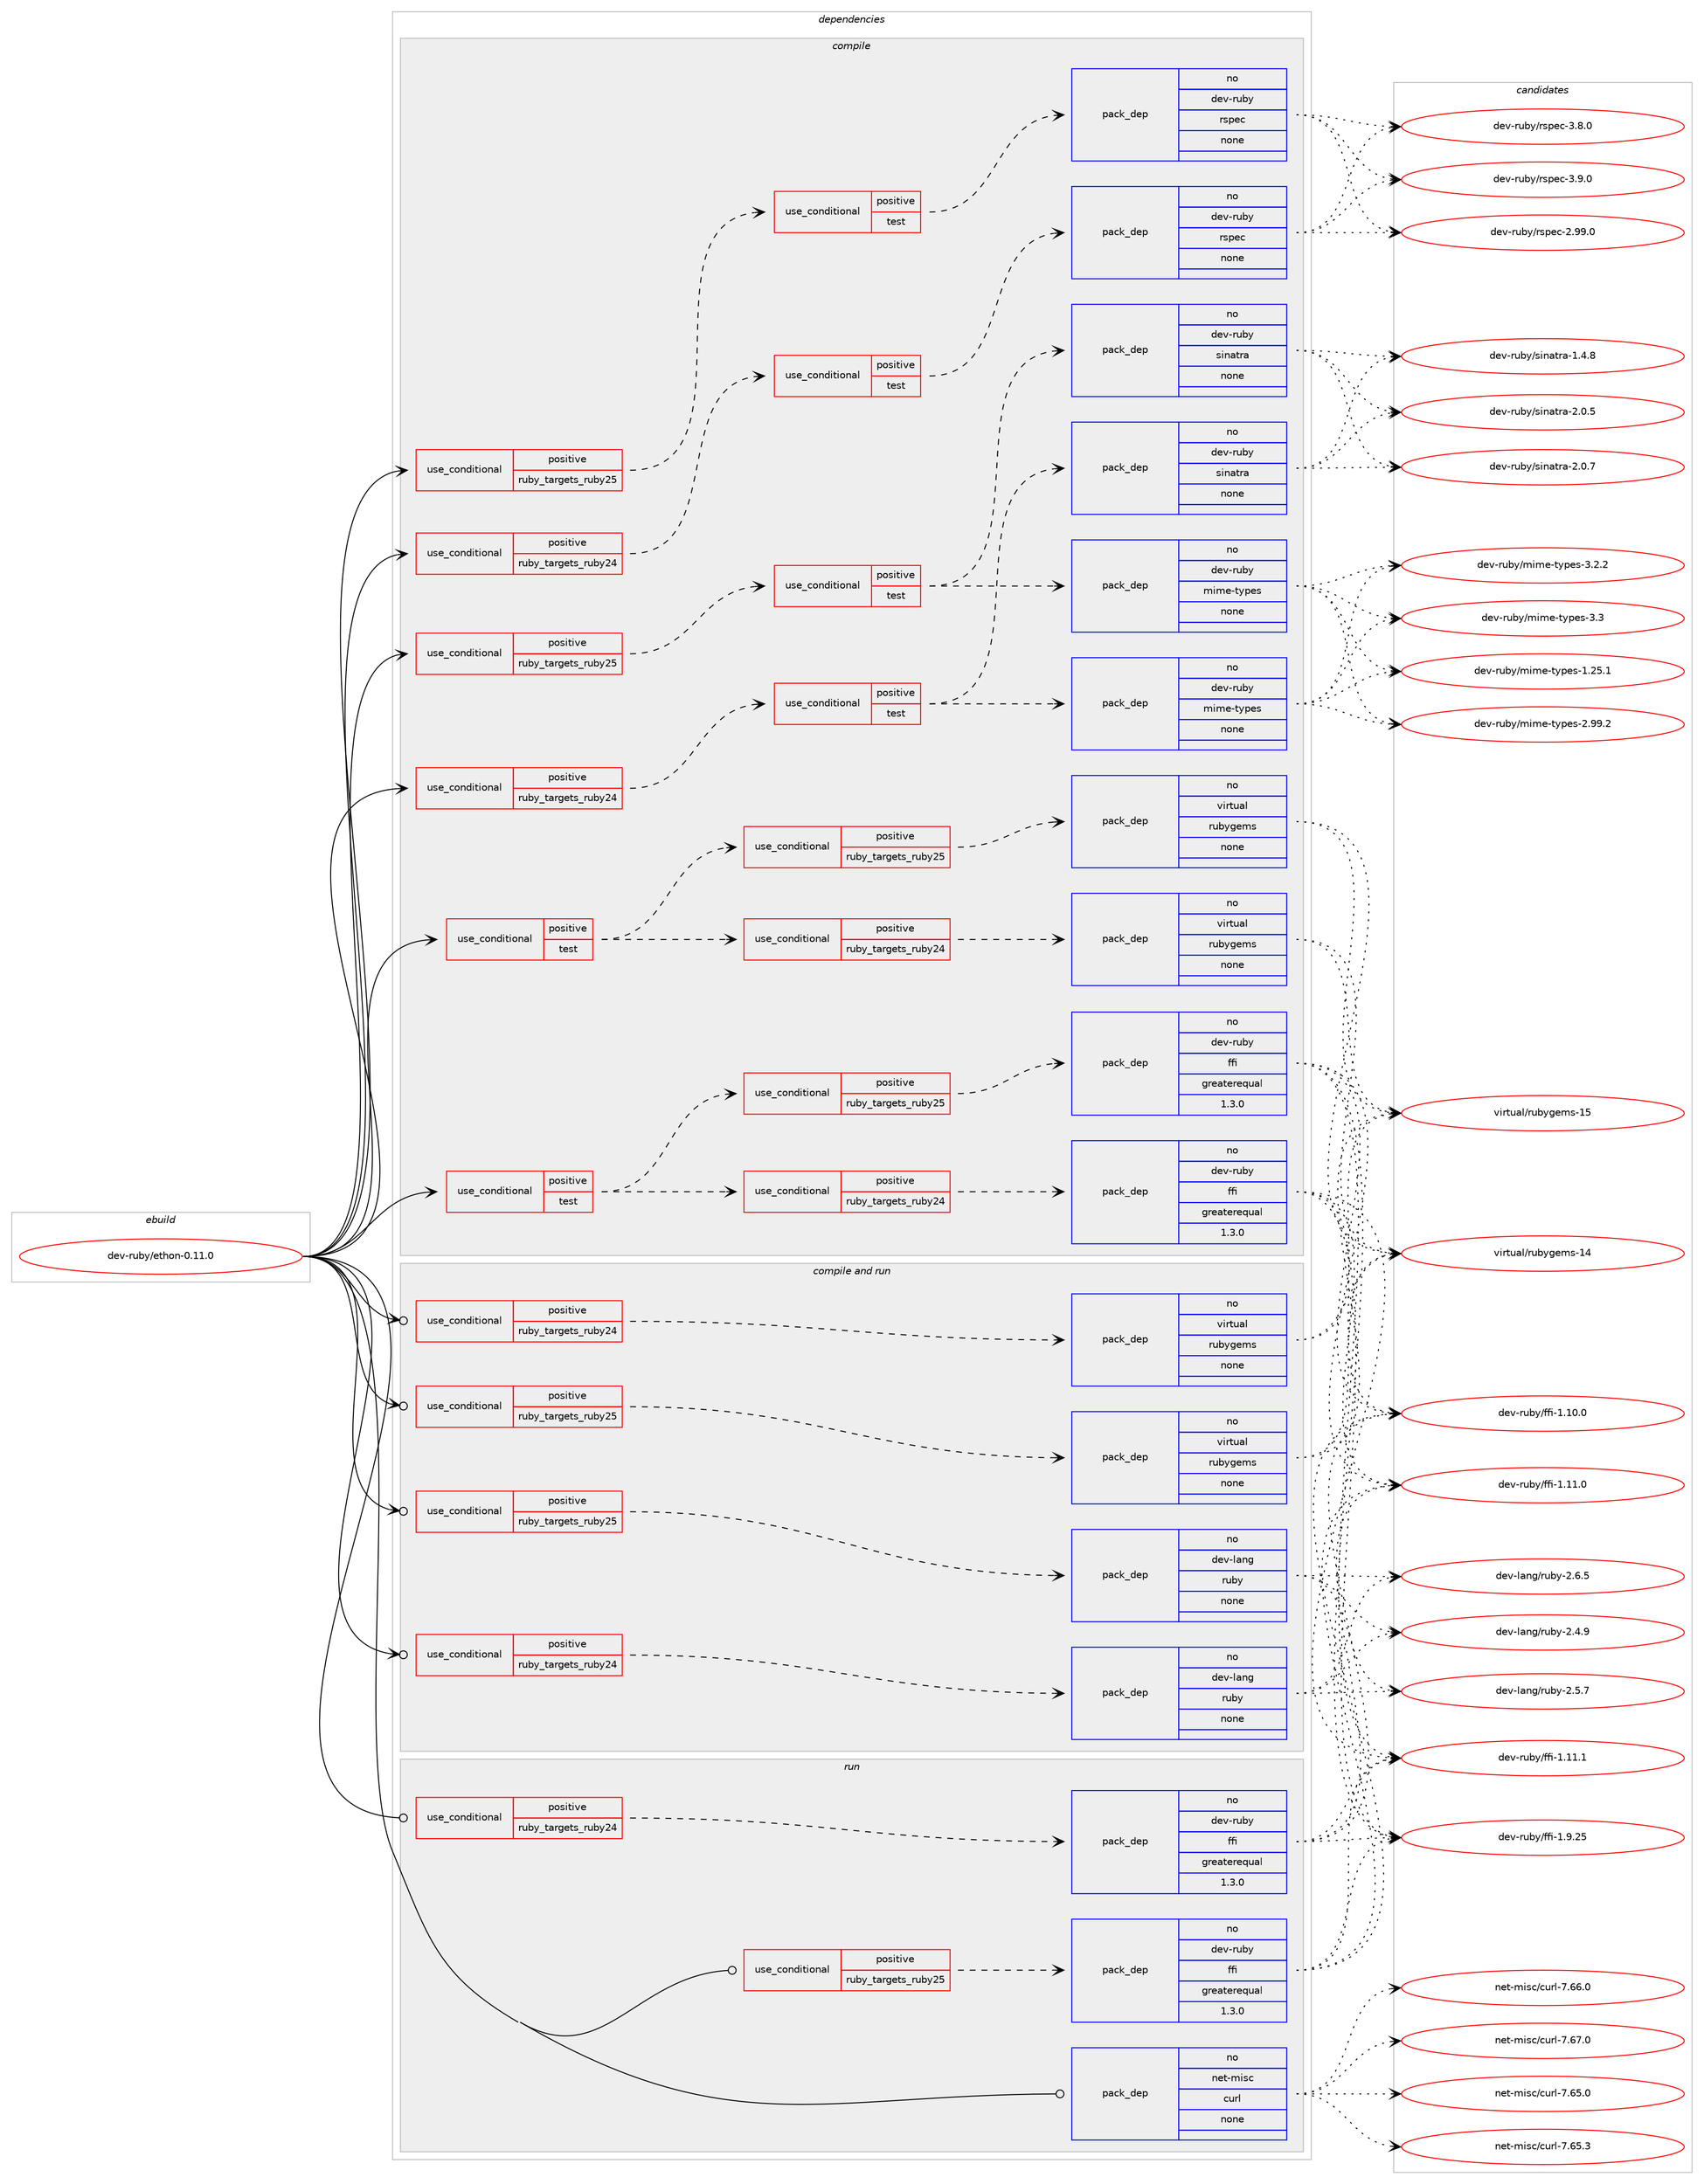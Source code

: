 digraph prolog {

# *************
# Graph options
# *************

newrank=true;
concentrate=true;
compound=true;
graph [rankdir=LR,fontname=Helvetica,fontsize=10,ranksep=1.5];#, ranksep=2.5, nodesep=0.2];
edge  [arrowhead=vee];
node  [fontname=Helvetica,fontsize=10];

# **********
# The ebuild
# **********

subgraph cluster_leftcol {
color=gray;
label=<<i>ebuild</i>>;
id [label="dev-ruby/ethon-0.11.0", color=red, width=4, href="../dev-ruby/ethon-0.11.0.svg"];
}

# ****************
# The dependencies
# ****************

subgraph cluster_midcol {
color=gray;
label=<<i>dependencies</i>>;
subgraph cluster_compile {
fillcolor="#eeeeee";
style=filled;
label=<<i>compile</i>>;
subgraph cond162651 {
dependency685764 [label=<<TABLE BORDER="0" CELLBORDER="1" CELLSPACING="0" CELLPADDING="4"><TR><TD ROWSPAN="3" CELLPADDING="10">use_conditional</TD></TR><TR><TD>positive</TD></TR><TR><TD>ruby_targets_ruby24</TD></TR></TABLE>>, shape=none, color=red];
subgraph cond162652 {
dependency685765 [label=<<TABLE BORDER="0" CELLBORDER="1" CELLSPACING="0" CELLPADDING="4"><TR><TD ROWSPAN="3" CELLPADDING="10">use_conditional</TD></TR><TR><TD>positive</TD></TR><TR><TD>test</TD></TR></TABLE>>, shape=none, color=red];
subgraph pack511147 {
dependency685766 [label=<<TABLE BORDER="0" CELLBORDER="1" CELLSPACING="0" CELLPADDING="4" WIDTH="220"><TR><TD ROWSPAN="6" CELLPADDING="30">pack_dep</TD></TR><TR><TD WIDTH="110">no</TD></TR><TR><TD>dev-ruby</TD></TR><TR><TD>rspec</TD></TR><TR><TD>none</TD></TR><TR><TD></TD></TR></TABLE>>, shape=none, color=blue];
}
dependency685765:e -> dependency685766:w [weight=20,style="dashed",arrowhead="vee"];
}
dependency685764:e -> dependency685765:w [weight=20,style="dashed",arrowhead="vee"];
}
id:e -> dependency685764:w [weight=20,style="solid",arrowhead="vee"];
subgraph cond162653 {
dependency685767 [label=<<TABLE BORDER="0" CELLBORDER="1" CELLSPACING="0" CELLPADDING="4"><TR><TD ROWSPAN="3" CELLPADDING="10">use_conditional</TD></TR><TR><TD>positive</TD></TR><TR><TD>ruby_targets_ruby24</TD></TR></TABLE>>, shape=none, color=red];
subgraph cond162654 {
dependency685768 [label=<<TABLE BORDER="0" CELLBORDER="1" CELLSPACING="0" CELLPADDING="4"><TR><TD ROWSPAN="3" CELLPADDING="10">use_conditional</TD></TR><TR><TD>positive</TD></TR><TR><TD>test</TD></TR></TABLE>>, shape=none, color=red];
subgraph pack511148 {
dependency685769 [label=<<TABLE BORDER="0" CELLBORDER="1" CELLSPACING="0" CELLPADDING="4" WIDTH="220"><TR><TD ROWSPAN="6" CELLPADDING="30">pack_dep</TD></TR><TR><TD WIDTH="110">no</TD></TR><TR><TD>dev-ruby</TD></TR><TR><TD>sinatra</TD></TR><TR><TD>none</TD></TR><TR><TD></TD></TR></TABLE>>, shape=none, color=blue];
}
dependency685768:e -> dependency685769:w [weight=20,style="dashed",arrowhead="vee"];
subgraph pack511149 {
dependency685770 [label=<<TABLE BORDER="0" CELLBORDER="1" CELLSPACING="0" CELLPADDING="4" WIDTH="220"><TR><TD ROWSPAN="6" CELLPADDING="30">pack_dep</TD></TR><TR><TD WIDTH="110">no</TD></TR><TR><TD>dev-ruby</TD></TR><TR><TD>mime-types</TD></TR><TR><TD>none</TD></TR><TR><TD></TD></TR></TABLE>>, shape=none, color=blue];
}
dependency685768:e -> dependency685770:w [weight=20,style="dashed",arrowhead="vee"];
}
dependency685767:e -> dependency685768:w [weight=20,style="dashed",arrowhead="vee"];
}
id:e -> dependency685767:w [weight=20,style="solid",arrowhead="vee"];
subgraph cond162655 {
dependency685771 [label=<<TABLE BORDER="0" CELLBORDER="1" CELLSPACING="0" CELLPADDING="4"><TR><TD ROWSPAN="3" CELLPADDING="10">use_conditional</TD></TR><TR><TD>positive</TD></TR><TR><TD>ruby_targets_ruby25</TD></TR></TABLE>>, shape=none, color=red];
subgraph cond162656 {
dependency685772 [label=<<TABLE BORDER="0" CELLBORDER="1" CELLSPACING="0" CELLPADDING="4"><TR><TD ROWSPAN="3" CELLPADDING="10">use_conditional</TD></TR><TR><TD>positive</TD></TR><TR><TD>test</TD></TR></TABLE>>, shape=none, color=red];
subgraph pack511150 {
dependency685773 [label=<<TABLE BORDER="0" CELLBORDER="1" CELLSPACING="0" CELLPADDING="4" WIDTH="220"><TR><TD ROWSPAN="6" CELLPADDING="30">pack_dep</TD></TR><TR><TD WIDTH="110">no</TD></TR><TR><TD>dev-ruby</TD></TR><TR><TD>rspec</TD></TR><TR><TD>none</TD></TR><TR><TD></TD></TR></TABLE>>, shape=none, color=blue];
}
dependency685772:e -> dependency685773:w [weight=20,style="dashed",arrowhead="vee"];
}
dependency685771:e -> dependency685772:w [weight=20,style="dashed",arrowhead="vee"];
}
id:e -> dependency685771:w [weight=20,style="solid",arrowhead="vee"];
subgraph cond162657 {
dependency685774 [label=<<TABLE BORDER="0" CELLBORDER="1" CELLSPACING="0" CELLPADDING="4"><TR><TD ROWSPAN="3" CELLPADDING="10">use_conditional</TD></TR><TR><TD>positive</TD></TR><TR><TD>ruby_targets_ruby25</TD></TR></TABLE>>, shape=none, color=red];
subgraph cond162658 {
dependency685775 [label=<<TABLE BORDER="0" CELLBORDER="1" CELLSPACING="0" CELLPADDING="4"><TR><TD ROWSPAN="3" CELLPADDING="10">use_conditional</TD></TR><TR><TD>positive</TD></TR><TR><TD>test</TD></TR></TABLE>>, shape=none, color=red];
subgraph pack511151 {
dependency685776 [label=<<TABLE BORDER="0" CELLBORDER="1" CELLSPACING="0" CELLPADDING="4" WIDTH="220"><TR><TD ROWSPAN="6" CELLPADDING="30">pack_dep</TD></TR><TR><TD WIDTH="110">no</TD></TR><TR><TD>dev-ruby</TD></TR><TR><TD>sinatra</TD></TR><TR><TD>none</TD></TR><TR><TD></TD></TR></TABLE>>, shape=none, color=blue];
}
dependency685775:e -> dependency685776:w [weight=20,style="dashed",arrowhead="vee"];
subgraph pack511152 {
dependency685777 [label=<<TABLE BORDER="0" CELLBORDER="1" CELLSPACING="0" CELLPADDING="4" WIDTH="220"><TR><TD ROWSPAN="6" CELLPADDING="30">pack_dep</TD></TR><TR><TD WIDTH="110">no</TD></TR><TR><TD>dev-ruby</TD></TR><TR><TD>mime-types</TD></TR><TR><TD>none</TD></TR><TR><TD></TD></TR></TABLE>>, shape=none, color=blue];
}
dependency685775:e -> dependency685777:w [weight=20,style="dashed",arrowhead="vee"];
}
dependency685774:e -> dependency685775:w [weight=20,style="dashed",arrowhead="vee"];
}
id:e -> dependency685774:w [weight=20,style="solid",arrowhead="vee"];
subgraph cond162659 {
dependency685778 [label=<<TABLE BORDER="0" CELLBORDER="1" CELLSPACING="0" CELLPADDING="4"><TR><TD ROWSPAN="3" CELLPADDING="10">use_conditional</TD></TR><TR><TD>positive</TD></TR><TR><TD>test</TD></TR></TABLE>>, shape=none, color=red];
subgraph cond162660 {
dependency685779 [label=<<TABLE BORDER="0" CELLBORDER="1" CELLSPACING="0" CELLPADDING="4"><TR><TD ROWSPAN="3" CELLPADDING="10">use_conditional</TD></TR><TR><TD>positive</TD></TR><TR><TD>ruby_targets_ruby24</TD></TR></TABLE>>, shape=none, color=red];
subgraph pack511153 {
dependency685780 [label=<<TABLE BORDER="0" CELLBORDER="1" CELLSPACING="0" CELLPADDING="4" WIDTH="220"><TR><TD ROWSPAN="6" CELLPADDING="30">pack_dep</TD></TR><TR><TD WIDTH="110">no</TD></TR><TR><TD>dev-ruby</TD></TR><TR><TD>ffi</TD></TR><TR><TD>greaterequal</TD></TR><TR><TD>1.3.0</TD></TR></TABLE>>, shape=none, color=blue];
}
dependency685779:e -> dependency685780:w [weight=20,style="dashed",arrowhead="vee"];
}
dependency685778:e -> dependency685779:w [weight=20,style="dashed",arrowhead="vee"];
subgraph cond162661 {
dependency685781 [label=<<TABLE BORDER="0" CELLBORDER="1" CELLSPACING="0" CELLPADDING="4"><TR><TD ROWSPAN="3" CELLPADDING="10">use_conditional</TD></TR><TR><TD>positive</TD></TR><TR><TD>ruby_targets_ruby25</TD></TR></TABLE>>, shape=none, color=red];
subgraph pack511154 {
dependency685782 [label=<<TABLE BORDER="0" CELLBORDER="1" CELLSPACING="0" CELLPADDING="4" WIDTH="220"><TR><TD ROWSPAN="6" CELLPADDING="30">pack_dep</TD></TR><TR><TD WIDTH="110">no</TD></TR><TR><TD>dev-ruby</TD></TR><TR><TD>ffi</TD></TR><TR><TD>greaterequal</TD></TR><TR><TD>1.3.0</TD></TR></TABLE>>, shape=none, color=blue];
}
dependency685781:e -> dependency685782:w [weight=20,style="dashed",arrowhead="vee"];
}
dependency685778:e -> dependency685781:w [weight=20,style="dashed",arrowhead="vee"];
}
id:e -> dependency685778:w [weight=20,style="solid",arrowhead="vee"];
subgraph cond162662 {
dependency685783 [label=<<TABLE BORDER="0" CELLBORDER="1" CELLSPACING="0" CELLPADDING="4"><TR><TD ROWSPAN="3" CELLPADDING="10">use_conditional</TD></TR><TR><TD>positive</TD></TR><TR><TD>test</TD></TR></TABLE>>, shape=none, color=red];
subgraph cond162663 {
dependency685784 [label=<<TABLE BORDER="0" CELLBORDER="1" CELLSPACING="0" CELLPADDING="4"><TR><TD ROWSPAN="3" CELLPADDING="10">use_conditional</TD></TR><TR><TD>positive</TD></TR><TR><TD>ruby_targets_ruby24</TD></TR></TABLE>>, shape=none, color=red];
subgraph pack511155 {
dependency685785 [label=<<TABLE BORDER="0" CELLBORDER="1" CELLSPACING="0" CELLPADDING="4" WIDTH="220"><TR><TD ROWSPAN="6" CELLPADDING="30">pack_dep</TD></TR><TR><TD WIDTH="110">no</TD></TR><TR><TD>virtual</TD></TR><TR><TD>rubygems</TD></TR><TR><TD>none</TD></TR><TR><TD></TD></TR></TABLE>>, shape=none, color=blue];
}
dependency685784:e -> dependency685785:w [weight=20,style="dashed",arrowhead="vee"];
}
dependency685783:e -> dependency685784:w [weight=20,style="dashed",arrowhead="vee"];
subgraph cond162664 {
dependency685786 [label=<<TABLE BORDER="0" CELLBORDER="1" CELLSPACING="0" CELLPADDING="4"><TR><TD ROWSPAN="3" CELLPADDING="10">use_conditional</TD></TR><TR><TD>positive</TD></TR><TR><TD>ruby_targets_ruby25</TD></TR></TABLE>>, shape=none, color=red];
subgraph pack511156 {
dependency685787 [label=<<TABLE BORDER="0" CELLBORDER="1" CELLSPACING="0" CELLPADDING="4" WIDTH="220"><TR><TD ROWSPAN="6" CELLPADDING="30">pack_dep</TD></TR><TR><TD WIDTH="110">no</TD></TR><TR><TD>virtual</TD></TR><TR><TD>rubygems</TD></TR><TR><TD>none</TD></TR><TR><TD></TD></TR></TABLE>>, shape=none, color=blue];
}
dependency685786:e -> dependency685787:w [weight=20,style="dashed",arrowhead="vee"];
}
dependency685783:e -> dependency685786:w [weight=20,style="dashed",arrowhead="vee"];
}
id:e -> dependency685783:w [weight=20,style="solid",arrowhead="vee"];
}
subgraph cluster_compileandrun {
fillcolor="#eeeeee";
style=filled;
label=<<i>compile and run</i>>;
subgraph cond162665 {
dependency685788 [label=<<TABLE BORDER="0" CELLBORDER="1" CELLSPACING="0" CELLPADDING="4"><TR><TD ROWSPAN="3" CELLPADDING="10">use_conditional</TD></TR><TR><TD>positive</TD></TR><TR><TD>ruby_targets_ruby24</TD></TR></TABLE>>, shape=none, color=red];
subgraph pack511157 {
dependency685789 [label=<<TABLE BORDER="0" CELLBORDER="1" CELLSPACING="0" CELLPADDING="4" WIDTH="220"><TR><TD ROWSPAN="6" CELLPADDING="30">pack_dep</TD></TR><TR><TD WIDTH="110">no</TD></TR><TR><TD>dev-lang</TD></TR><TR><TD>ruby</TD></TR><TR><TD>none</TD></TR><TR><TD></TD></TR></TABLE>>, shape=none, color=blue];
}
dependency685788:e -> dependency685789:w [weight=20,style="dashed",arrowhead="vee"];
}
id:e -> dependency685788:w [weight=20,style="solid",arrowhead="odotvee"];
subgraph cond162666 {
dependency685790 [label=<<TABLE BORDER="0" CELLBORDER="1" CELLSPACING="0" CELLPADDING="4"><TR><TD ROWSPAN="3" CELLPADDING="10">use_conditional</TD></TR><TR><TD>positive</TD></TR><TR><TD>ruby_targets_ruby24</TD></TR></TABLE>>, shape=none, color=red];
subgraph pack511158 {
dependency685791 [label=<<TABLE BORDER="0" CELLBORDER="1" CELLSPACING="0" CELLPADDING="4" WIDTH="220"><TR><TD ROWSPAN="6" CELLPADDING="30">pack_dep</TD></TR><TR><TD WIDTH="110">no</TD></TR><TR><TD>virtual</TD></TR><TR><TD>rubygems</TD></TR><TR><TD>none</TD></TR><TR><TD></TD></TR></TABLE>>, shape=none, color=blue];
}
dependency685790:e -> dependency685791:w [weight=20,style="dashed",arrowhead="vee"];
}
id:e -> dependency685790:w [weight=20,style="solid",arrowhead="odotvee"];
subgraph cond162667 {
dependency685792 [label=<<TABLE BORDER="0" CELLBORDER="1" CELLSPACING="0" CELLPADDING="4"><TR><TD ROWSPAN="3" CELLPADDING="10">use_conditional</TD></TR><TR><TD>positive</TD></TR><TR><TD>ruby_targets_ruby25</TD></TR></TABLE>>, shape=none, color=red];
subgraph pack511159 {
dependency685793 [label=<<TABLE BORDER="0" CELLBORDER="1" CELLSPACING="0" CELLPADDING="4" WIDTH="220"><TR><TD ROWSPAN="6" CELLPADDING="30">pack_dep</TD></TR><TR><TD WIDTH="110">no</TD></TR><TR><TD>dev-lang</TD></TR><TR><TD>ruby</TD></TR><TR><TD>none</TD></TR><TR><TD></TD></TR></TABLE>>, shape=none, color=blue];
}
dependency685792:e -> dependency685793:w [weight=20,style="dashed",arrowhead="vee"];
}
id:e -> dependency685792:w [weight=20,style="solid",arrowhead="odotvee"];
subgraph cond162668 {
dependency685794 [label=<<TABLE BORDER="0" CELLBORDER="1" CELLSPACING="0" CELLPADDING="4"><TR><TD ROWSPAN="3" CELLPADDING="10">use_conditional</TD></TR><TR><TD>positive</TD></TR><TR><TD>ruby_targets_ruby25</TD></TR></TABLE>>, shape=none, color=red];
subgraph pack511160 {
dependency685795 [label=<<TABLE BORDER="0" CELLBORDER="1" CELLSPACING="0" CELLPADDING="4" WIDTH="220"><TR><TD ROWSPAN="6" CELLPADDING="30">pack_dep</TD></TR><TR><TD WIDTH="110">no</TD></TR><TR><TD>virtual</TD></TR><TR><TD>rubygems</TD></TR><TR><TD>none</TD></TR><TR><TD></TD></TR></TABLE>>, shape=none, color=blue];
}
dependency685794:e -> dependency685795:w [weight=20,style="dashed",arrowhead="vee"];
}
id:e -> dependency685794:w [weight=20,style="solid",arrowhead="odotvee"];
}
subgraph cluster_run {
fillcolor="#eeeeee";
style=filled;
label=<<i>run</i>>;
subgraph cond162669 {
dependency685796 [label=<<TABLE BORDER="0" CELLBORDER="1" CELLSPACING="0" CELLPADDING="4"><TR><TD ROWSPAN="3" CELLPADDING="10">use_conditional</TD></TR><TR><TD>positive</TD></TR><TR><TD>ruby_targets_ruby24</TD></TR></TABLE>>, shape=none, color=red];
subgraph pack511161 {
dependency685797 [label=<<TABLE BORDER="0" CELLBORDER="1" CELLSPACING="0" CELLPADDING="4" WIDTH="220"><TR><TD ROWSPAN="6" CELLPADDING="30">pack_dep</TD></TR><TR><TD WIDTH="110">no</TD></TR><TR><TD>dev-ruby</TD></TR><TR><TD>ffi</TD></TR><TR><TD>greaterequal</TD></TR><TR><TD>1.3.0</TD></TR></TABLE>>, shape=none, color=blue];
}
dependency685796:e -> dependency685797:w [weight=20,style="dashed",arrowhead="vee"];
}
id:e -> dependency685796:w [weight=20,style="solid",arrowhead="odot"];
subgraph cond162670 {
dependency685798 [label=<<TABLE BORDER="0" CELLBORDER="1" CELLSPACING="0" CELLPADDING="4"><TR><TD ROWSPAN="3" CELLPADDING="10">use_conditional</TD></TR><TR><TD>positive</TD></TR><TR><TD>ruby_targets_ruby25</TD></TR></TABLE>>, shape=none, color=red];
subgraph pack511162 {
dependency685799 [label=<<TABLE BORDER="0" CELLBORDER="1" CELLSPACING="0" CELLPADDING="4" WIDTH="220"><TR><TD ROWSPAN="6" CELLPADDING="30">pack_dep</TD></TR><TR><TD WIDTH="110">no</TD></TR><TR><TD>dev-ruby</TD></TR><TR><TD>ffi</TD></TR><TR><TD>greaterequal</TD></TR><TR><TD>1.3.0</TD></TR></TABLE>>, shape=none, color=blue];
}
dependency685798:e -> dependency685799:w [weight=20,style="dashed",arrowhead="vee"];
}
id:e -> dependency685798:w [weight=20,style="solid",arrowhead="odot"];
subgraph pack511163 {
dependency685800 [label=<<TABLE BORDER="0" CELLBORDER="1" CELLSPACING="0" CELLPADDING="4" WIDTH="220"><TR><TD ROWSPAN="6" CELLPADDING="30">pack_dep</TD></TR><TR><TD WIDTH="110">no</TD></TR><TR><TD>net-misc</TD></TR><TR><TD>curl</TD></TR><TR><TD>none</TD></TR><TR><TD></TD></TR></TABLE>>, shape=none, color=blue];
}
id:e -> dependency685800:w [weight=20,style="solid",arrowhead="odot"];
}
}

# **************
# The candidates
# **************

subgraph cluster_choices {
rank=same;
color=gray;
label=<<i>candidates</i>>;

subgraph choice511147 {
color=black;
nodesep=1;
choice1001011184511411798121471141151121019945504657574648 [label="dev-ruby/rspec-2.99.0", color=red, width=4,href="../dev-ruby/rspec-2.99.0.svg"];
choice10010111845114117981214711411511210199455146564648 [label="dev-ruby/rspec-3.8.0", color=red, width=4,href="../dev-ruby/rspec-3.8.0.svg"];
choice10010111845114117981214711411511210199455146574648 [label="dev-ruby/rspec-3.9.0", color=red, width=4,href="../dev-ruby/rspec-3.9.0.svg"];
dependency685766:e -> choice1001011184511411798121471141151121019945504657574648:w [style=dotted,weight="100"];
dependency685766:e -> choice10010111845114117981214711411511210199455146564648:w [style=dotted,weight="100"];
dependency685766:e -> choice10010111845114117981214711411511210199455146574648:w [style=dotted,weight="100"];
}
subgraph choice511148 {
color=black;
nodesep=1;
choice1001011184511411798121471151051109711611497454946524656 [label="dev-ruby/sinatra-1.4.8", color=red, width=4,href="../dev-ruby/sinatra-1.4.8.svg"];
choice1001011184511411798121471151051109711611497455046484653 [label="dev-ruby/sinatra-2.0.5", color=red, width=4,href="../dev-ruby/sinatra-2.0.5.svg"];
choice1001011184511411798121471151051109711611497455046484655 [label="dev-ruby/sinatra-2.0.7", color=red, width=4,href="../dev-ruby/sinatra-2.0.7.svg"];
dependency685769:e -> choice1001011184511411798121471151051109711611497454946524656:w [style=dotted,weight="100"];
dependency685769:e -> choice1001011184511411798121471151051109711611497455046484653:w [style=dotted,weight="100"];
dependency685769:e -> choice1001011184511411798121471151051109711611497455046484655:w [style=dotted,weight="100"];
}
subgraph choice511149 {
color=black;
nodesep=1;
choice1001011184511411798121471091051091014511612111210111545494650534649 [label="dev-ruby/mime-types-1.25.1", color=red, width=4,href="../dev-ruby/mime-types-1.25.1.svg"];
choice1001011184511411798121471091051091014511612111210111545504657574650 [label="dev-ruby/mime-types-2.99.2", color=red, width=4,href="../dev-ruby/mime-types-2.99.2.svg"];
choice10010111845114117981214710910510910145116121112101115455146504650 [label="dev-ruby/mime-types-3.2.2", color=red, width=4,href="../dev-ruby/mime-types-3.2.2.svg"];
choice1001011184511411798121471091051091014511612111210111545514651 [label="dev-ruby/mime-types-3.3", color=red, width=4,href="../dev-ruby/mime-types-3.3.svg"];
dependency685770:e -> choice1001011184511411798121471091051091014511612111210111545494650534649:w [style=dotted,weight="100"];
dependency685770:e -> choice1001011184511411798121471091051091014511612111210111545504657574650:w [style=dotted,weight="100"];
dependency685770:e -> choice10010111845114117981214710910510910145116121112101115455146504650:w [style=dotted,weight="100"];
dependency685770:e -> choice1001011184511411798121471091051091014511612111210111545514651:w [style=dotted,weight="100"];
}
subgraph choice511150 {
color=black;
nodesep=1;
choice1001011184511411798121471141151121019945504657574648 [label="dev-ruby/rspec-2.99.0", color=red, width=4,href="../dev-ruby/rspec-2.99.0.svg"];
choice10010111845114117981214711411511210199455146564648 [label="dev-ruby/rspec-3.8.0", color=red, width=4,href="../dev-ruby/rspec-3.8.0.svg"];
choice10010111845114117981214711411511210199455146574648 [label="dev-ruby/rspec-3.9.0", color=red, width=4,href="../dev-ruby/rspec-3.9.0.svg"];
dependency685773:e -> choice1001011184511411798121471141151121019945504657574648:w [style=dotted,weight="100"];
dependency685773:e -> choice10010111845114117981214711411511210199455146564648:w [style=dotted,weight="100"];
dependency685773:e -> choice10010111845114117981214711411511210199455146574648:w [style=dotted,weight="100"];
}
subgraph choice511151 {
color=black;
nodesep=1;
choice1001011184511411798121471151051109711611497454946524656 [label="dev-ruby/sinatra-1.4.8", color=red, width=4,href="../dev-ruby/sinatra-1.4.8.svg"];
choice1001011184511411798121471151051109711611497455046484653 [label="dev-ruby/sinatra-2.0.5", color=red, width=4,href="../dev-ruby/sinatra-2.0.5.svg"];
choice1001011184511411798121471151051109711611497455046484655 [label="dev-ruby/sinatra-2.0.7", color=red, width=4,href="../dev-ruby/sinatra-2.0.7.svg"];
dependency685776:e -> choice1001011184511411798121471151051109711611497454946524656:w [style=dotted,weight="100"];
dependency685776:e -> choice1001011184511411798121471151051109711611497455046484653:w [style=dotted,weight="100"];
dependency685776:e -> choice1001011184511411798121471151051109711611497455046484655:w [style=dotted,weight="100"];
}
subgraph choice511152 {
color=black;
nodesep=1;
choice1001011184511411798121471091051091014511612111210111545494650534649 [label="dev-ruby/mime-types-1.25.1", color=red, width=4,href="../dev-ruby/mime-types-1.25.1.svg"];
choice1001011184511411798121471091051091014511612111210111545504657574650 [label="dev-ruby/mime-types-2.99.2", color=red, width=4,href="../dev-ruby/mime-types-2.99.2.svg"];
choice10010111845114117981214710910510910145116121112101115455146504650 [label="dev-ruby/mime-types-3.2.2", color=red, width=4,href="../dev-ruby/mime-types-3.2.2.svg"];
choice1001011184511411798121471091051091014511612111210111545514651 [label="dev-ruby/mime-types-3.3", color=red, width=4,href="../dev-ruby/mime-types-3.3.svg"];
dependency685777:e -> choice1001011184511411798121471091051091014511612111210111545494650534649:w [style=dotted,weight="100"];
dependency685777:e -> choice1001011184511411798121471091051091014511612111210111545504657574650:w [style=dotted,weight="100"];
dependency685777:e -> choice10010111845114117981214710910510910145116121112101115455146504650:w [style=dotted,weight="100"];
dependency685777:e -> choice1001011184511411798121471091051091014511612111210111545514651:w [style=dotted,weight="100"];
}
subgraph choice511153 {
color=black;
nodesep=1;
choice10010111845114117981214710210210545494649484648 [label="dev-ruby/ffi-1.10.0", color=red, width=4,href="../dev-ruby/ffi-1.10.0.svg"];
choice10010111845114117981214710210210545494649494648 [label="dev-ruby/ffi-1.11.0", color=red, width=4,href="../dev-ruby/ffi-1.11.0.svg"];
choice10010111845114117981214710210210545494649494649 [label="dev-ruby/ffi-1.11.1", color=red, width=4,href="../dev-ruby/ffi-1.11.1.svg"];
choice10010111845114117981214710210210545494657465053 [label="dev-ruby/ffi-1.9.25", color=red, width=4,href="../dev-ruby/ffi-1.9.25.svg"];
dependency685780:e -> choice10010111845114117981214710210210545494649484648:w [style=dotted,weight="100"];
dependency685780:e -> choice10010111845114117981214710210210545494649494648:w [style=dotted,weight="100"];
dependency685780:e -> choice10010111845114117981214710210210545494649494649:w [style=dotted,weight="100"];
dependency685780:e -> choice10010111845114117981214710210210545494657465053:w [style=dotted,weight="100"];
}
subgraph choice511154 {
color=black;
nodesep=1;
choice10010111845114117981214710210210545494649484648 [label="dev-ruby/ffi-1.10.0", color=red, width=4,href="../dev-ruby/ffi-1.10.0.svg"];
choice10010111845114117981214710210210545494649494648 [label="dev-ruby/ffi-1.11.0", color=red, width=4,href="../dev-ruby/ffi-1.11.0.svg"];
choice10010111845114117981214710210210545494649494649 [label="dev-ruby/ffi-1.11.1", color=red, width=4,href="../dev-ruby/ffi-1.11.1.svg"];
choice10010111845114117981214710210210545494657465053 [label="dev-ruby/ffi-1.9.25", color=red, width=4,href="../dev-ruby/ffi-1.9.25.svg"];
dependency685782:e -> choice10010111845114117981214710210210545494649484648:w [style=dotted,weight="100"];
dependency685782:e -> choice10010111845114117981214710210210545494649494648:w [style=dotted,weight="100"];
dependency685782:e -> choice10010111845114117981214710210210545494649494649:w [style=dotted,weight="100"];
dependency685782:e -> choice10010111845114117981214710210210545494657465053:w [style=dotted,weight="100"];
}
subgraph choice511155 {
color=black;
nodesep=1;
choice118105114116117971084711411798121103101109115454952 [label="virtual/rubygems-14", color=red, width=4,href="../virtual/rubygems-14.svg"];
choice118105114116117971084711411798121103101109115454953 [label="virtual/rubygems-15", color=red, width=4,href="../virtual/rubygems-15.svg"];
dependency685785:e -> choice118105114116117971084711411798121103101109115454952:w [style=dotted,weight="100"];
dependency685785:e -> choice118105114116117971084711411798121103101109115454953:w [style=dotted,weight="100"];
}
subgraph choice511156 {
color=black;
nodesep=1;
choice118105114116117971084711411798121103101109115454952 [label="virtual/rubygems-14", color=red, width=4,href="../virtual/rubygems-14.svg"];
choice118105114116117971084711411798121103101109115454953 [label="virtual/rubygems-15", color=red, width=4,href="../virtual/rubygems-15.svg"];
dependency685787:e -> choice118105114116117971084711411798121103101109115454952:w [style=dotted,weight="100"];
dependency685787:e -> choice118105114116117971084711411798121103101109115454953:w [style=dotted,weight="100"];
}
subgraph choice511157 {
color=black;
nodesep=1;
choice10010111845108971101034711411798121455046524657 [label="dev-lang/ruby-2.4.9", color=red, width=4,href="../dev-lang/ruby-2.4.9.svg"];
choice10010111845108971101034711411798121455046534655 [label="dev-lang/ruby-2.5.7", color=red, width=4,href="../dev-lang/ruby-2.5.7.svg"];
choice10010111845108971101034711411798121455046544653 [label="dev-lang/ruby-2.6.5", color=red, width=4,href="../dev-lang/ruby-2.6.5.svg"];
dependency685789:e -> choice10010111845108971101034711411798121455046524657:w [style=dotted,weight="100"];
dependency685789:e -> choice10010111845108971101034711411798121455046534655:w [style=dotted,weight="100"];
dependency685789:e -> choice10010111845108971101034711411798121455046544653:w [style=dotted,weight="100"];
}
subgraph choice511158 {
color=black;
nodesep=1;
choice118105114116117971084711411798121103101109115454952 [label="virtual/rubygems-14", color=red, width=4,href="../virtual/rubygems-14.svg"];
choice118105114116117971084711411798121103101109115454953 [label="virtual/rubygems-15", color=red, width=4,href="../virtual/rubygems-15.svg"];
dependency685791:e -> choice118105114116117971084711411798121103101109115454952:w [style=dotted,weight="100"];
dependency685791:e -> choice118105114116117971084711411798121103101109115454953:w [style=dotted,weight="100"];
}
subgraph choice511159 {
color=black;
nodesep=1;
choice10010111845108971101034711411798121455046524657 [label="dev-lang/ruby-2.4.9", color=red, width=4,href="../dev-lang/ruby-2.4.9.svg"];
choice10010111845108971101034711411798121455046534655 [label="dev-lang/ruby-2.5.7", color=red, width=4,href="../dev-lang/ruby-2.5.7.svg"];
choice10010111845108971101034711411798121455046544653 [label="dev-lang/ruby-2.6.5", color=red, width=4,href="../dev-lang/ruby-2.6.5.svg"];
dependency685793:e -> choice10010111845108971101034711411798121455046524657:w [style=dotted,weight="100"];
dependency685793:e -> choice10010111845108971101034711411798121455046534655:w [style=dotted,weight="100"];
dependency685793:e -> choice10010111845108971101034711411798121455046544653:w [style=dotted,weight="100"];
}
subgraph choice511160 {
color=black;
nodesep=1;
choice118105114116117971084711411798121103101109115454952 [label="virtual/rubygems-14", color=red, width=4,href="../virtual/rubygems-14.svg"];
choice118105114116117971084711411798121103101109115454953 [label="virtual/rubygems-15", color=red, width=4,href="../virtual/rubygems-15.svg"];
dependency685795:e -> choice118105114116117971084711411798121103101109115454952:w [style=dotted,weight="100"];
dependency685795:e -> choice118105114116117971084711411798121103101109115454953:w [style=dotted,weight="100"];
}
subgraph choice511161 {
color=black;
nodesep=1;
choice10010111845114117981214710210210545494649484648 [label="dev-ruby/ffi-1.10.0", color=red, width=4,href="../dev-ruby/ffi-1.10.0.svg"];
choice10010111845114117981214710210210545494649494648 [label="dev-ruby/ffi-1.11.0", color=red, width=4,href="../dev-ruby/ffi-1.11.0.svg"];
choice10010111845114117981214710210210545494649494649 [label="dev-ruby/ffi-1.11.1", color=red, width=4,href="../dev-ruby/ffi-1.11.1.svg"];
choice10010111845114117981214710210210545494657465053 [label="dev-ruby/ffi-1.9.25", color=red, width=4,href="../dev-ruby/ffi-1.9.25.svg"];
dependency685797:e -> choice10010111845114117981214710210210545494649484648:w [style=dotted,weight="100"];
dependency685797:e -> choice10010111845114117981214710210210545494649494648:w [style=dotted,weight="100"];
dependency685797:e -> choice10010111845114117981214710210210545494649494649:w [style=dotted,weight="100"];
dependency685797:e -> choice10010111845114117981214710210210545494657465053:w [style=dotted,weight="100"];
}
subgraph choice511162 {
color=black;
nodesep=1;
choice10010111845114117981214710210210545494649484648 [label="dev-ruby/ffi-1.10.0", color=red, width=4,href="../dev-ruby/ffi-1.10.0.svg"];
choice10010111845114117981214710210210545494649494648 [label="dev-ruby/ffi-1.11.0", color=red, width=4,href="../dev-ruby/ffi-1.11.0.svg"];
choice10010111845114117981214710210210545494649494649 [label="dev-ruby/ffi-1.11.1", color=red, width=4,href="../dev-ruby/ffi-1.11.1.svg"];
choice10010111845114117981214710210210545494657465053 [label="dev-ruby/ffi-1.9.25", color=red, width=4,href="../dev-ruby/ffi-1.9.25.svg"];
dependency685799:e -> choice10010111845114117981214710210210545494649484648:w [style=dotted,weight="100"];
dependency685799:e -> choice10010111845114117981214710210210545494649494648:w [style=dotted,weight="100"];
dependency685799:e -> choice10010111845114117981214710210210545494649494649:w [style=dotted,weight="100"];
dependency685799:e -> choice10010111845114117981214710210210545494657465053:w [style=dotted,weight="100"];
}
subgraph choice511163 {
color=black;
nodesep=1;
choice1101011164510910511599479911711410845554654534648 [label="net-misc/curl-7.65.0", color=red, width=4,href="../net-misc/curl-7.65.0.svg"];
choice1101011164510910511599479911711410845554654534651 [label="net-misc/curl-7.65.3", color=red, width=4,href="../net-misc/curl-7.65.3.svg"];
choice1101011164510910511599479911711410845554654544648 [label="net-misc/curl-7.66.0", color=red, width=4,href="../net-misc/curl-7.66.0.svg"];
choice1101011164510910511599479911711410845554654554648 [label="net-misc/curl-7.67.0", color=red, width=4,href="../net-misc/curl-7.67.0.svg"];
dependency685800:e -> choice1101011164510910511599479911711410845554654534648:w [style=dotted,weight="100"];
dependency685800:e -> choice1101011164510910511599479911711410845554654534651:w [style=dotted,weight="100"];
dependency685800:e -> choice1101011164510910511599479911711410845554654544648:w [style=dotted,weight="100"];
dependency685800:e -> choice1101011164510910511599479911711410845554654554648:w [style=dotted,weight="100"];
}
}

}

